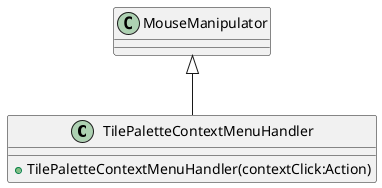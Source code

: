 @startuml
class TilePaletteContextMenuHandler {
    + TilePaletteContextMenuHandler(contextClick:Action)
}
MouseManipulator <|-- TilePaletteContextMenuHandler
@enduml
